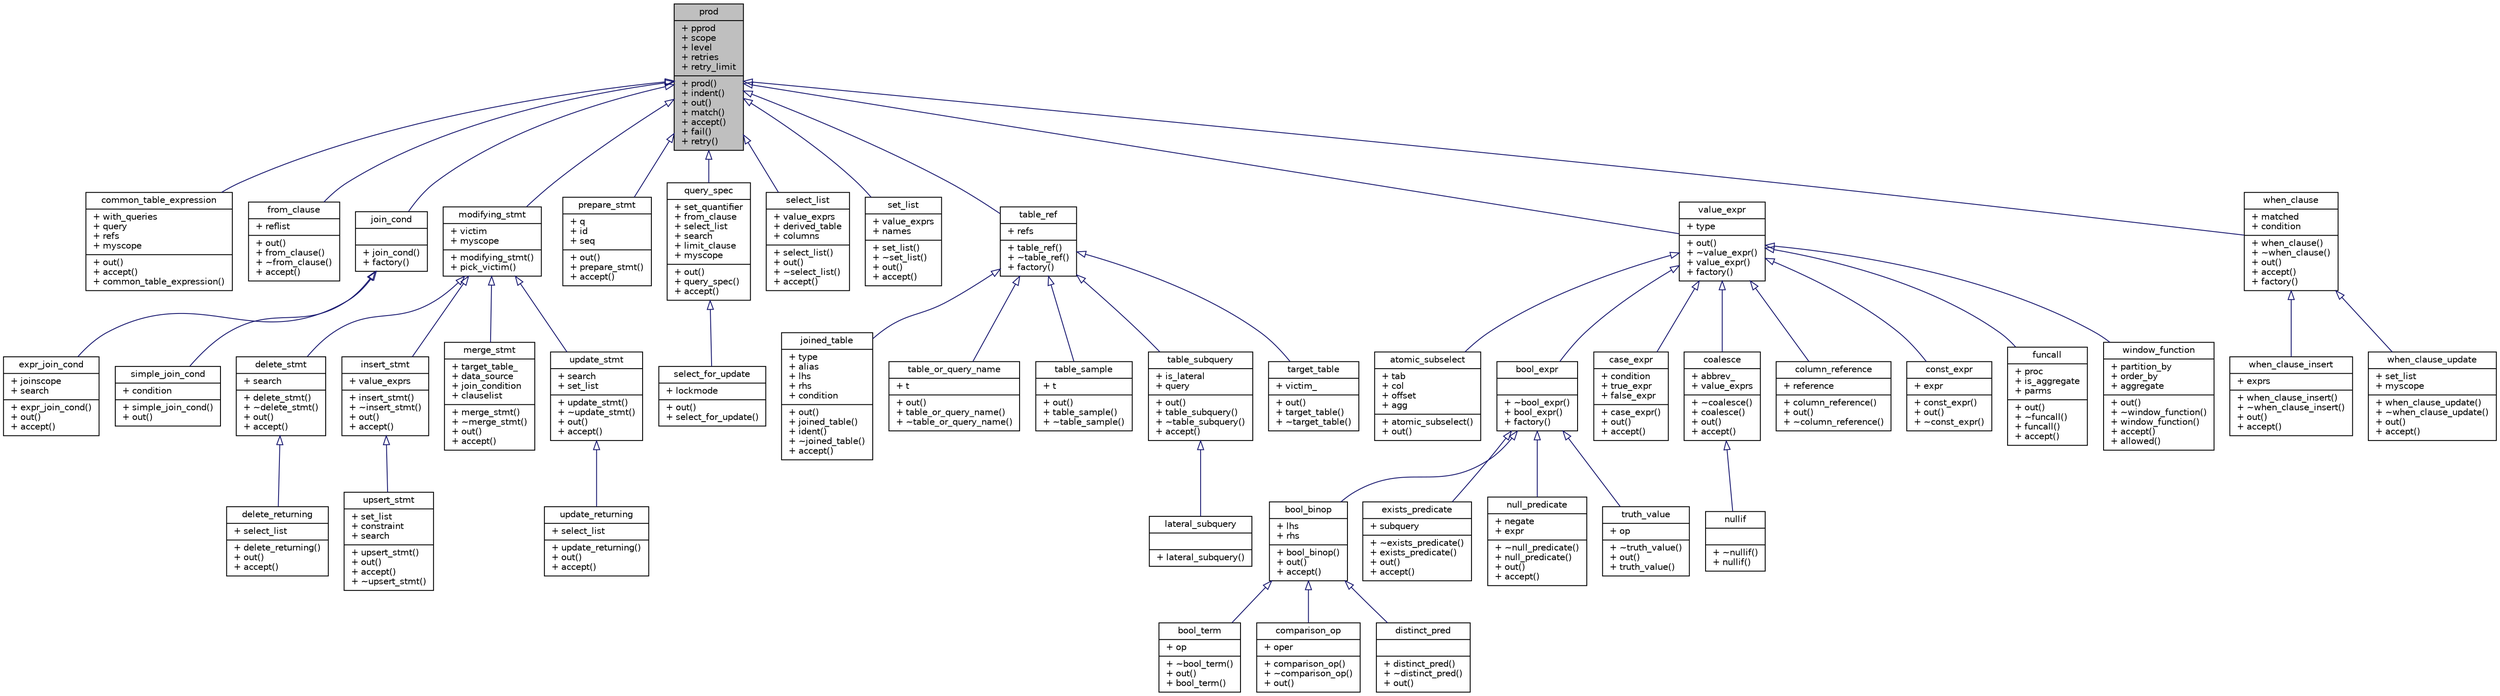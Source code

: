 digraph "prod"
{
 // LATEX_PDF_SIZE
  edge [fontname="Helvetica",fontsize="10",labelfontname="Helvetica",labelfontsize="10"];
  node [fontname="Helvetica",fontsize="10",shape=record];
  Node1 [label="{prod\n|+ pprod\l+ scope\l+ level\l+ retries\l+ retry_limit\l|+ prod()\l+ indent()\l+ out()\l+ match()\l+ accept()\l+ fail()\l+ retry()\l}",height=0.2,width=0.4,color="black", fillcolor="grey75", style="filled", fontcolor="black",tooltip="Base class for AST nodes."];
  Node1 -> Node2 [dir="back",color="midnightblue",fontsize="10",style="solid",arrowtail="onormal",fontname="Helvetica"];
  Node2 [label="{common_table_expression\n|+ with_queries\l+ query\l+ refs\l+ myscope\l|+ out()\l+ accept()\l+ common_table_expression()\l}",height=0.2,width=0.4,color="black", fillcolor="white", style="filled",URL="$structcommon__table__expression.html",tooltip=" "];
  Node1 -> Node3 [dir="back",color="midnightblue",fontsize="10",style="solid",arrowtail="onormal",fontname="Helvetica"];
  Node3 [label="{from_clause\n|+ reflist\l|+ out()\l+ from_clause()\l+ ~from_clause()\l+ accept()\l}",height=0.2,width=0.4,color="black", fillcolor="white", style="filled",URL="$structfrom__clause.html",tooltip=" "];
  Node1 -> Node4 [dir="back",color="midnightblue",fontsize="10",style="solid",arrowtail="onormal",fontname="Helvetica"];
  Node4 [label="{join_cond\n||+ join_cond()\l+ factory()\l}",height=0.2,width=0.4,color="black", fillcolor="white", style="filled",URL="$structjoin__cond.html",tooltip=" "];
  Node4 -> Node5 [dir="back",color="midnightblue",fontsize="10",style="solid",arrowtail="onormal",fontname="Helvetica"];
  Node5 [label="{expr_join_cond\n|+ joinscope\l+ search\l|+ expr_join_cond()\l+ out()\l+ accept()\l}",height=0.2,width=0.4,color="black", fillcolor="white", style="filled",URL="$structexpr__join__cond.html",tooltip=" "];
  Node4 -> Node6 [dir="back",color="midnightblue",fontsize="10",style="solid",arrowtail="onormal",fontname="Helvetica"];
  Node6 [label="{simple_join_cond\n|+ condition\l|+ simple_join_cond()\l+ out()\l}",height=0.2,width=0.4,color="black", fillcolor="white", style="filled",URL="$structsimple__join__cond.html",tooltip=" "];
  Node1 -> Node7 [dir="back",color="midnightblue",fontsize="10",style="solid",arrowtail="onormal",fontname="Helvetica"];
  Node7 [label="{modifying_stmt\n|+ victim\l+ myscope\l|+ modifying_stmt()\l+ pick_victim()\l}",height=0.2,width=0.4,color="black", fillcolor="white", style="filled",URL="$structmodifying__stmt.html",tooltip=" "];
  Node7 -> Node8 [dir="back",color="midnightblue",fontsize="10",style="solid",arrowtail="onormal",fontname="Helvetica"];
  Node8 [label="{delete_stmt\n|+ search\l|+ delete_stmt()\l+ ~delete_stmt()\l+ out()\l+ accept()\l}",height=0.2,width=0.4,color="black", fillcolor="white", style="filled",URL="$structdelete__stmt.html",tooltip=" "];
  Node8 -> Node9 [dir="back",color="midnightblue",fontsize="10",style="solid",arrowtail="onormal",fontname="Helvetica"];
  Node9 [label="{delete_returning\n|+ select_list\l|+ delete_returning()\l+ out()\l+ accept()\l}",height=0.2,width=0.4,color="black", fillcolor="white", style="filled",URL="$structdelete__returning.html",tooltip=" "];
  Node7 -> Node10 [dir="back",color="midnightblue",fontsize="10",style="solid",arrowtail="onormal",fontname="Helvetica"];
  Node10 [label="{insert_stmt\n|+ value_exprs\l|+ insert_stmt()\l+ ~insert_stmt()\l+ out()\l+ accept()\l}",height=0.2,width=0.4,color="black", fillcolor="white", style="filled",URL="$structinsert__stmt.html",tooltip=" "];
  Node10 -> Node11 [dir="back",color="midnightblue",fontsize="10",style="solid",arrowtail="onormal",fontname="Helvetica"];
  Node11 [label="{upsert_stmt\n|+ set_list\l+ constraint\l+ search\l|+ upsert_stmt()\l+ out()\l+ accept()\l+ ~upsert_stmt()\l}",height=0.2,width=0.4,color="black", fillcolor="white", style="filled",URL="$structupsert__stmt.html",tooltip=" "];
  Node7 -> Node12 [dir="back",color="midnightblue",fontsize="10",style="solid",arrowtail="onormal",fontname="Helvetica"];
  Node12 [label="{merge_stmt\n|+ target_table_\l+ data_source\l+ join_condition\l+ clauselist\l|+ merge_stmt()\l+ ~merge_stmt()\l+ out()\l+ accept()\l}",height=0.2,width=0.4,color="black", fillcolor="white", style="filled",URL="$structmerge__stmt.html",tooltip=" "];
  Node7 -> Node13 [dir="back",color="midnightblue",fontsize="10",style="solid",arrowtail="onormal",fontname="Helvetica"];
  Node13 [label="{update_stmt\n|+ search\l+ set_list\l|+ update_stmt()\l+ ~update_stmt()\l+ out()\l+ accept()\l}",height=0.2,width=0.4,color="black", fillcolor="white", style="filled",URL="$structupdate__stmt.html",tooltip=" "];
  Node13 -> Node14 [dir="back",color="midnightblue",fontsize="10",style="solid",arrowtail="onormal",fontname="Helvetica"];
  Node14 [label="{update_returning\n|+ select_list\l|+ update_returning()\l+ out()\l+ accept()\l}",height=0.2,width=0.4,color="black", fillcolor="white", style="filled",URL="$structupdate__returning.html",tooltip=" "];
  Node1 -> Node15 [dir="back",color="midnightblue",fontsize="10",style="solid",arrowtail="onormal",fontname="Helvetica"];
  Node15 [label="{prepare_stmt\n|+ q\l+ id\l+ seq\l|+ out()\l+ prepare_stmt()\l+ accept()\l}",height=0.2,width=0.4,color="black", fillcolor="white", style="filled",URL="$structprepare__stmt.html",tooltip=" "];
  Node1 -> Node16 [dir="back",color="midnightblue",fontsize="10",style="solid",arrowtail="onormal",fontname="Helvetica"];
  Node16 [label="{query_spec\n|+ set_quantifier\l+ from_clause\l+ select_list\l+ search\l+ limit_clause\l+ myscope\l|+ out()\l+ query_spec()\l+ accept()\l}",height=0.2,width=0.4,color="black", fillcolor="white", style="filled",URL="$structquery__spec.html",tooltip=" "];
  Node16 -> Node17 [dir="back",color="midnightblue",fontsize="10",style="solid",arrowtail="onormal",fontname="Helvetica"];
  Node17 [label="{select_for_update\n|+ lockmode\l|+ out()\l+ select_for_update()\l}",height=0.2,width=0.4,color="black", fillcolor="white", style="filled",URL="$structselect__for__update.html",tooltip=" "];
  Node1 -> Node18 [dir="back",color="midnightblue",fontsize="10",style="solid",arrowtail="onormal",fontname="Helvetica"];
  Node18 [label="{select_list\n|+ value_exprs\l+ derived_table\l+ columns\l|+ select_list()\l+ out()\l+ ~select_list()\l+ accept()\l}",height=0.2,width=0.4,color="black", fillcolor="white", style="filled",URL="$structselect__list.html",tooltip=" "];
  Node1 -> Node19 [dir="back",color="midnightblue",fontsize="10",style="solid",arrowtail="onormal",fontname="Helvetica"];
  Node19 [label="{set_list\n|+ value_exprs\l+ names\l|+ set_list()\l+ ~set_list()\l+ out()\l+ accept()\l}",height=0.2,width=0.4,color="black", fillcolor="white", style="filled",URL="$structset__list.html",tooltip=" "];
  Node1 -> Node20 [dir="back",color="midnightblue",fontsize="10",style="solid",arrowtail="onormal",fontname="Helvetica"];
  Node20 [label="{table_ref\n|+ refs\l|+ table_ref()\l+ ~table_ref()\l+ factory()\l}",height=0.2,width=0.4,color="black", fillcolor="white", style="filled",URL="$structtable__ref.html",tooltip=" "];
  Node20 -> Node21 [dir="back",color="midnightblue",fontsize="10",style="solid",arrowtail="onormal",fontname="Helvetica"];
  Node21 [label="{joined_table\n|+ type\l+ alias\l+ lhs\l+ rhs\l+ condition\l|+ out()\l+ joined_table()\l+ ident()\l+ ~joined_table()\l+ accept()\l}",height=0.2,width=0.4,color="black", fillcolor="white", style="filled",URL="$structjoined__table.html",tooltip=" "];
  Node20 -> Node22 [dir="back",color="midnightblue",fontsize="10",style="solid",arrowtail="onormal",fontname="Helvetica"];
  Node22 [label="{table_or_query_name\n|+ t\l|+ out()\l+ table_or_query_name()\l+ ~table_or_query_name()\l}",height=0.2,width=0.4,color="black", fillcolor="white", style="filled",URL="$structtable__or__query__name.html",tooltip=" "];
  Node20 -> Node23 [dir="back",color="midnightblue",fontsize="10",style="solid",arrowtail="onormal",fontname="Helvetica"];
  Node23 [label="{table_sample\n|+ t\l|+ out()\l+ table_sample()\l+ ~table_sample()\l}",height=0.2,width=0.4,color="black", fillcolor="white", style="filled",URL="$structtable__sample.html",tooltip=" "];
  Node20 -> Node24 [dir="back",color="midnightblue",fontsize="10",style="solid",arrowtail="onormal",fontname="Helvetica"];
  Node24 [label="{table_subquery\n|+ is_lateral\l+ query\l|+ out()\l+ table_subquery()\l+ ~table_subquery()\l+ accept()\l}",height=0.2,width=0.4,color="black", fillcolor="white", style="filled",URL="$structtable__subquery.html",tooltip=" "];
  Node24 -> Node25 [dir="back",color="midnightblue",fontsize="10",style="solid",arrowtail="onormal",fontname="Helvetica"];
  Node25 [label="{lateral_subquery\n||+ lateral_subquery()\l}",height=0.2,width=0.4,color="black", fillcolor="white", style="filled",URL="$structlateral__subquery.html",tooltip=" "];
  Node20 -> Node26 [dir="back",color="midnightblue",fontsize="10",style="solid",arrowtail="onormal",fontname="Helvetica"];
  Node26 [label="{target_table\n|+ victim_\l|+ out()\l+ target_table()\l+ ~target_table()\l}",height=0.2,width=0.4,color="black", fillcolor="white", style="filled",URL="$structtarget__table.html",tooltip=" "];
  Node1 -> Node27 [dir="back",color="midnightblue",fontsize="10",style="solid",arrowtail="onormal",fontname="Helvetica"];
  Node27 [label="{value_expr\n|+ type\l|+ out()\l+ ~value_expr()\l+ value_expr()\l+ factory()\l}",height=0.2,width=0.4,color="black", fillcolor="white", style="filled",URL="$structvalue__expr.html",tooltip=" "];
  Node27 -> Node28 [dir="back",color="midnightblue",fontsize="10",style="solid",arrowtail="onormal",fontname="Helvetica"];
  Node28 [label="{atomic_subselect\n|+ tab\l+ col\l+ offset\l+ agg\l|+ atomic_subselect()\l+ out()\l}",height=0.2,width=0.4,color="black", fillcolor="white", style="filled",URL="$structatomic__subselect.html",tooltip=" "];
  Node27 -> Node29 [dir="back",color="midnightblue",fontsize="10",style="solid",arrowtail="onormal",fontname="Helvetica"];
  Node29 [label="{bool_expr\n||+ ~bool_expr()\l+ bool_expr()\l+ factory()\l}",height=0.2,width=0.4,color="black", fillcolor="white", style="filled",URL="$structbool__expr.html",tooltip=" "];
  Node29 -> Node30 [dir="back",color="midnightblue",fontsize="10",style="solid",arrowtail="onormal",fontname="Helvetica"];
  Node30 [label="{bool_binop\n|+ lhs\l+ rhs\l|+ bool_binop()\l+ out()\l+ accept()\l}",height=0.2,width=0.4,color="black", fillcolor="white", style="filled",URL="$structbool__binop.html",tooltip=" "];
  Node30 -> Node31 [dir="back",color="midnightblue",fontsize="10",style="solid",arrowtail="onormal",fontname="Helvetica"];
  Node31 [label="{bool_term\n|+ op\l|+ ~bool_term()\l+ out()\l+ bool_term()\l}",height=0.2,width=0.4,color="black", fillcolor="white", style="filled",URL="$structbool__term.html",tooltip=" "];
  Node30 -> Node32 [dir="back",color="midnightblue",fontsize="10",style="solid",arrowtail="onormal",fontname="Helvetica"];
  Node32 [label="{comparison_op\n|+ oper\l|+ comparison_op()\l+ ~comparison_op()\l+ out()\l}",height=0.2,width=0.4,color="black", fillcolor="white", style="filled",URL="$structcomparison__op.html",tooltip=" "];
  Node30 -> Node33 [dir="back",color="midnightblue",fontsize="10",style="solid",arrowtail="onormal",fontname="Helvetica"];
  Node33 [label="{distinct_pred\n||+ distinct_pred()\l+ ~distinct_pred()\l+ out()\l}",height=0.2,width=0.4,color="black", fillcolor="white", style="filled",URL="$structdistinct__pred.html",tooltip=" "];
  Node29 -> Node34 [dir="back",color="midnightblue",fontsize="10",style="solid",arrowtail="onormal",fontname="Helvetica"];
  Node34 [label="{exists_predicate\n|+ subquery\l|+ ~exists_predicate()\l+ exists_predicate()\l+ out()\l+ accept()\l}",height=0.2,width=0.4,color="black", fillcolor="white", style="filled",URL="$structexists__predicate.html",tooltip=" "];
  Node29 -> Node35 [dir="back",color="midnightblue",fontsize="10",style="solid",arrowtail="onormal",fontname="Helvetica"];
  Node35 [label="{null_predicate\n|+ negate\l+ expr\l|+ ~null_predicate()\l+ null_predicate()\l+ out()\l+ accept()\l}",height=0.2,width=0.4,color="black", fillcolor="white", style="filled",URL="$structnull__predicate.html",tooltip=" "];
  Node29 -> Node36 [dir="back",color="midnightblue",fontsize="10",style="solid",arrowtail="onormal",fontname="Helvetica"];
  Node36 [label="{truth_value\n|+ op\l|+ ~truth_value()\l+ out()\l+ truth_value()\l}",height=0.2,width=0.4,color="black", fillcolor="white", style="filled",URL="$structtruth__value.html",tooltip=" "];
  Node27 -> Node37 [dir="back",color="midnightblue",fontsize="10",style="solid",arrowtail="onormal",fontname="Helvetica"];
  Node37 [label="{case_expr\n|+ condition\l+ true_expr\l+ false_expr\l|+ case_expr()\l+ out()\l+ accept()\l}",height=0.2,width=0.4,color="black", fillcolor="white", style="filled",URL="$structcase__expr.html",tooltip=" "];
  Node27 -> Node38 [dir="back",color="midnightblue",fontsize="10",style="solid",arrowtail="onormal",fontname="Helvetica"];
  Node38 [label="{coalesce\n|+ abbrev_\l+ value_exprs\l|+ ~coalesce()\l+ coalesce()\l+ out()\l+ accept()\l}",height=0.2,width=0.4,color="black", fillcolor="white", style="filled",URL="$structcoalesce.html",tooltip=" "];
  Node38 -> Node39 [dir="back",color="midnightblue",fontsize="10",style="solid",arrowtail="onormal",fontname="Helvetica"];
  Node39 [label="{nullif\n||+ ~nullif()\l+ nullif()\l}",height=0.2,width=0.4,color="black", fillcolor="white", style="filled",URL="$structnullif.html",tooltip=" "];
  Node27 -> Node40 [dir="back",color="midnightblue",fontsize="10",style="solid",arrowtail="onormal",fontname="Helvetica"];
  Node40 [label="{column_reference\n|+ reference\l|+ column_reference()\l+ out()\l+ ~column_reference()\l}",height=0.2,width=0.4,color="black", fillcolor="white", style="filled",URL="$structcolumn__reference.html",tooltip=" "];
  Node27 -> Node41 [dir="back",color="midnightblue",fontsize="10",style="solid",arrowtail="onormal",fontname="Helvetica"];
  Node41 [label="{const_expr\n|+ expr\l|+ const_expr()\l+ out()\l+ ~const_expr()\l}",height=0.2,width=0.4,color="black", fillcolor="white", style="filled",URL="$structconst__expr.html",tooltip=" "];
  Node27 -> Node42 [dir="back",color="midnightblue",fontsize="10",style="solid",arrowtail="onormal",fontname="Helvetica"];
  Node42 [label="{funcall\n|+ proc\l+ is_aggregate\l+ parms\l|+ out()\l+ ~funcall()\l+ funcall()\l+ accept()\l}",height=0.2,width=0.4,color="black", fillcolor="white", style="filled",URL="$structfuncall.html",tooltip=" "];
  Node27 -> Node43 [dir="back",color="midnightblue",fontsize="10",style="solid",arrowtail="onormal",fontname="Helvetica"];
  Node43 [label="{window_function\n|+ partition_by\l+ order_by\l+ aggregate\l|+ out()\l+ ~window_function()\l+ window_function()\l+ accept()\l+ allowed()\l}",height=0.2,width=0.4,color="black", fillcolor="white", style="filled",URL="$structwindow__function.html",tooltip=" "];
  Node1 -> Node44 [dir="back",color="midnightblue",fontsize="10",style="solid",arrowtail="onormal",fontname="Helvetica"];
  Node44 [label="{when_clause\n|+ matched\l+ condition\l|+ when_clause()\l+ ~when_clause()\l+ out()\l+ accept()\l+ factory()\l}",height=0.2,width=0.4,color="black", fillcolor="white", style="filled",URL="$structwhen__clause.html",tooltip=" "];
  Node44 -> Node45 [dir="back",color="midnightblue",fontsize="10",style="solid",arrowtail="onormal",fontname="Helvetica"];
  Node45 [label="{when_clause_insert\n|+ exprs\l|+ when_clause_insert()\l+ ~when_clause_insert()\l+ out()\l+ accept()\l}",height=0.2,width=0.4,color="black", fillcolor="white", style="filled",URL="$structwhen__clause__insert.html",tooltip=" "];
  Node44 -> Node46 [dir="back",color="midnightblue",fontsize="10",style="solid",arrowtail="onormal",fontname="Helvetica"];
  Node46 [label="{when_clause_update\n|+ set_list\l+ myscope\l|+ when_clause_update()\l+ ~when_clause_update()\l+ out()\l+ accept()\l}",height=0.2,width=0.4,color="black", fillcolor="white", style="filled",URL="$structwhen__clause__update.html",tooltip=" "];
}
